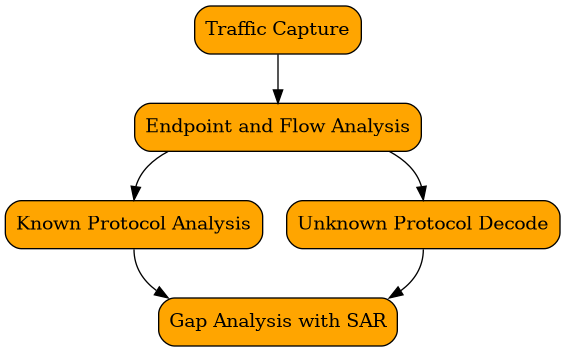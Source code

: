 @startuml 
digraph G {
    node [
        shape = record, 
        fillcolor = Orange, 
        style = "filled, rounded",
        ]

    1 [label = "Traffic Capture"]
    2 [label = "Endpoint and Flow Analysis"]
    3 [label = "Known Protocol Analysis"]
    4 [label = "Unknown Protocol Decode"]
    5 [label = "Gap Analysis with SAR"]

    1 -> 2 -> 3:n, 4:n
    3:s, 4:s -> 5
}
@enduml

